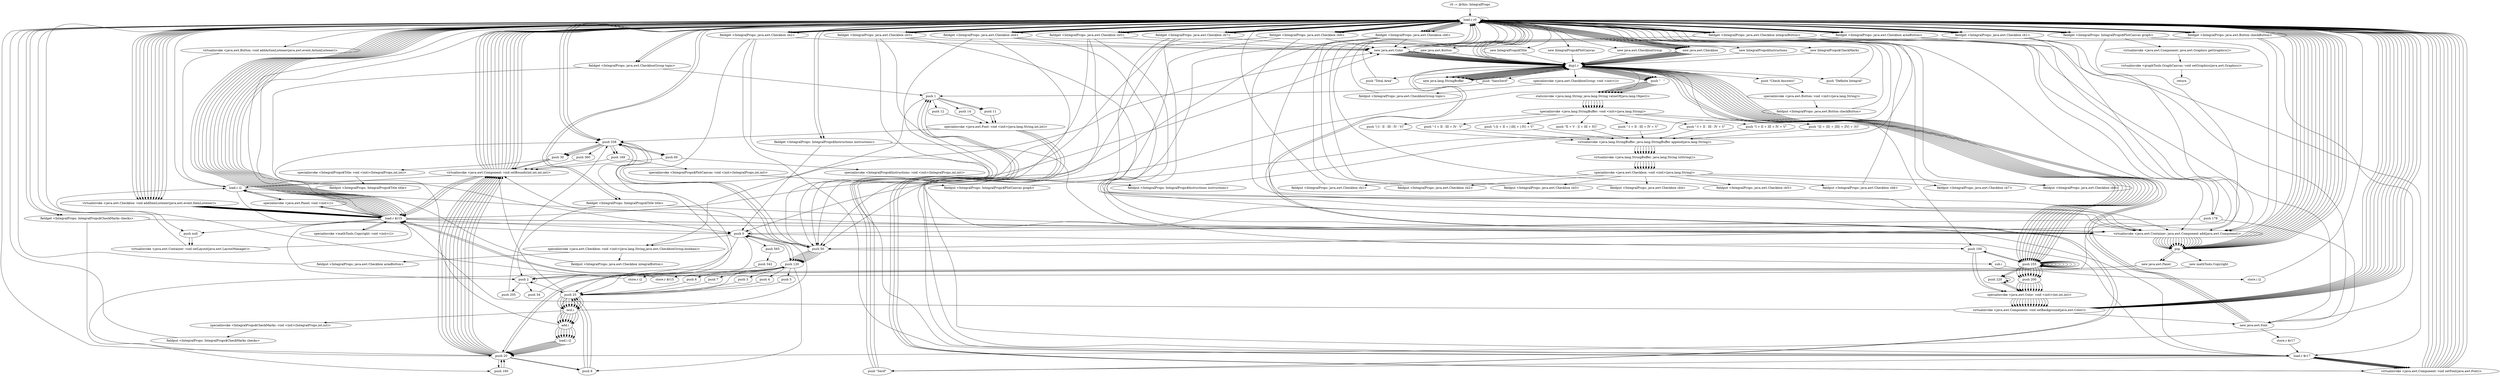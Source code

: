 digraph "" {
    "r0 := @this: IntegralProps"
    "load.r r0"
    "r0 := @this: IntegralProps"->"load.r r0";
    "new java.awt.Color"
    "load.r r0"->"new java.awt.Color";
    "dup1.r"
    "new java.awt.Color"->"dup1.r";
    "push 0"
    "dup1.r"->"push 0";
    "push 0"->"push 0";
    "push 100"
    "push 0"->"push 100";
    "specialinvoke <java.awt.Color: void <init>(int,int,int)>"
    "push 100"->"specialinvoke <java.awt.Color: void <init>(int,int,int)>";
    "virtualinvoke <java.awt.Component: void setBackground(java.awt.Color)>"
    "specialinvoke <java.awt.Color: void <init>(int,int,int)>"->"virtualinvoke <java.awt.Component: void setBackground(java.awt.Color)>";
    "virtualinvoke <java.awt.Component: void setBackground(java.awt.Color)>"->"load.r r0";
    "push null"
    "load.r r0"->"push null";
    "virtualinvoke <java.awt.Container: void setLayout(java.awt.LayoutManager)>"
    "push null"->"virtualinvoke <java.awt.Container: void setLayout(java.awt.LayoutManager)>";
    "virtualinvoke <java.awt.Container: void setLayout(java.awt.LayoutManager)>"->"load.r r0";
    "new IntegralProps$Title"
    "load.r r0"->"new IntegralProps$Title";
    "new IntegralProps$Title"->"dup1.r";
    "dup1.r"->"load.r r0";
    "push 338"
    "load.r r0"->"push 338";
    "push 30"
    "push 338"->"push 30";
    "specialinvoke <IntegralProps$Title: void <init>(IntegralProps,int,int)>"
    "push 30"->"specialinvoke <IntegralProps$Title: void <init>(IntegralProps,int,int)>";
    "fieldput <IntegralProps: IntegralProps$Title title>"
    "specialinvoke <IntegralProps$Title: void <init>(IntegralProps,int,int)>"->"fieldput <IntegralProps: IntegralProps$Title title>";
    "fieldput <IntegralProps: IntegralProps$Title title>"->"load.r r0";
    "fieldget <IntegralProps: IntegralProps$Title title>"
    "load.r r0"->"fieldget <IntegralProps: IntegralProps$Title title>";
    "push 2"
    "fieldget <IntegralProps: IntegralProps$Title title>"->"push 2";
    "push 2"->"push 2";
    "push 2"->"push 338";
    "push 338"->"push 30";
    "virtualinvoke <java.awt.Component: void setBounds(int,int,int,int)>"
    "push 30"->"virtualinvoke <java.awt.Component: void setBounds(int,int,int,int)>";
    "virtualinvoke <java.awt.Component: void setBounds(int,int,int,int)>"->"load.r r0";
    "load.r r0"->"load.r r0";
    "load.r r0"->"fieldget <IntegralProps: IntegralProps$Title title>";
    "virtualinvoke <java.awt.Container: java.awt.Component add(java.awt.Component)>"
    "fieldget <IntegralProps: IntegralProps$Title title>"->"virtualinvoke <java.awt.Container: java.awt.Component add(java.awt.Component)>";
    "pop"
    "virtualinvoke <java.awt.Container: java.awt.Component add(java.awt.Component)>"->"pop";
    "pop"->"load.r r0";
    "new IntegralProps$PlotCanvas"
    "load.r r0"->"new IntegralProps$PlotCanvas";
    "new IntegralProps$PlotCanvas"->"dup1.r";
    "dup1.r"->"load.r r0";
    "load.r r0"->"push 338";
    "push 169"
    "push 338"->"push 169";
    "specialinvoke <IntegralProps$PlotCanvas: void <init>(IntegralProps,int,int)>"
    "push 169"->"specialinvoke <IntegralProps$PlotCanvas: void <init>(IntegralProps,int,int)>";
    "fieldput <IntegralProps: IntegralProps$PlotCanvas graph>"
    "specialinvoke <IntegralProps$PlotCanvas: void <init>(IntegralProps,int,int)>"->"fieldput <IntegralProps: IntegralProps$PlotCanvas graph>";
    "fieldput <IntegralProps: IntegralProps$PlotCanvas graph>"->"load.r r0";
    "fieldget <IntegralProps: IntegralProps$PlotCanvas graph>"
    "load.r r0"->"fieldget <IntegralProps: IntegralProps$PlotCanvas graph>";
    "fieldget <IntegralProps: IntegralProps$PlotCanvas graph>"->"push 2";
    "push 34"
    "push 2"->"push 34";
    "push 34"->"push 338";
    "push 338"->"push 169";
    "push 169"->"virtualinvoke <java.awt.Component: void setBounds(int,int,int,int)>";
    "virtualinvoke <java.awt.Component: void setBounds(int,int,int,int)>"->"load.r r0";
    "load.r r0"->"load.r r0";
    "load.r r0"->"fieldget <IntegralProps: IntegralProps$PlotCanvas graph>";
    "fieldget <IntegralProps: IntegralProps$PlotCanvas graph>"->"virtualinvoke <java.awt.Container: java.awt.Component add(java.awt.Component)>";
    "virtualinvoke <java.awt.Container: java.awt.Component add(java.awt.Component)>"->"pop";
    "new java.awt.Panel"
    "pop"->"new java.awt.Panel";
    "store.r $r15"
    "new java.awt.Panel"->"store.r $r15";
    "load.r $r15"
    "store.r $r15"->"load.r $r15";
    "specialinvoke <java.awt.Panel: void <init>()>"
    "load.r $r15"->"specialinvoke <java.awt.Panel: void <init>()>";
    "specialinvoke <java.awt.Panel: void <init>()>"->"load.r $r15";
    "load.r $r15"->"push null";
    "push null"->"virtualinvoke <java.awt.Container: void setLayout(java.awt.LayoutManager)>";
    "virtualinvoke <java.awt.Container: void setLayout(java.awt.LayoutManager)>"->"load.r $r15";
    "load.r $r15"->"push 2";
    "push 205"
    "push 2"->"push 205";
    "push 205"->"push 338";
    "push 360"
    "push 338"->"push 360";
    "push 360"->"virtualinvoke <java.awt.Component: void setBounds(int,int,int,int)>";
    "virtualinvoke <java.awt.Component: void setBounds(int,int,int,int)>"->"load.r $r15";
    "load.r $r15"->"new java.awt.Color";
    "new java.awt.Color"->"dup1.r";
    "push 255"
    "dup1.r"->"push 255";
    "push 255"->"push 255";
    "push 200"
    "push 255"->"push 200";
    "push 200"->"specialinvoke <java.awt.Color: void <init>(int,int,int)>";
    "specialinvoke <java.awt.Color: void <init>(int,int,int)>"->"virtualinvoke <java.awt.Component: void setBackground(java.awt.Color)>";
    "new java.awt.Font"
    "virtualinvoke <java.awt.Component: void setBackground(java.awt.Color)>"->"new java.awt.Font";
    "store.r $r17"
    "new java.awt.Font"->"store.r $r17";
    "load.r $r17"
    "store.r $r17"->"load.r $r17";
    "push \"Serif\""
    "load.r $r17"->"push \"Serif\"";
    "push 1"
    "push \"Serif\""->"push 1";
    "push 14"
    "push 1"->"push 14";
    "specialinvoke <java.awt.Font: void <init>(java.lang.String,int,int)>"
    "push 14"->"specialinvoke <java.awt.Font: void <init>(java.lang.String,int,int)>";
    "specialinvoke <java.awt.Font: void <init>(java.lang.String,int,int)>"->"push 338";
    "push 50"
    "push 338"->"push 50";
    "sub.i"
    "push 50"->"sub.i";
    "store.i i2"
    "sub.i"->"store.i i2";
    "store.i i2"->"load.r r0";
    "new java.awt.CheckboxGroup"
    "load.r r0"->"new java.awt.CheckboxGroup";
    "new java.awt.CheckboxGroup"->"dup1.r";
    "specialinvoke <java.awt.CheckboxGroup: void <init>()>"
    "dup1.r"->"specialinvoke <java.awt.CheckboxGroup: void <init>()>";
    "fieldput <IntegralProps: java.awt.CheckboxGroup topic>"
    "specialinvoke <java.awt.CheckboxGroup: void <init>()>"->"fieldput <IntegralProps: java.awt.CheckboxGroup topic>";
    "fieldput <IntegralProps: java.awt.CheckboxGroup topic>"->"load.r r0";
    "new java.awt.Checkbox"
    "load.r r0"->"new java.awt.Checkbox";
    "new java.awt.Checkbox"->"dup1.r";
    "push \"Total Area\""
    "dup1.r"->"push \"Total Area\"";
    "push \"Total Area\""->"load.r r0";
    "fieldget <IntegralProps: java.awt.CheckboxGroup topic>"
    "load.r r0"->"fieldget <IntegralProps: java.awt.CheckboxGroup topic>";
    "fieldget <IntegralProps: java.awt.CheckboxGroup topic>"->"push 1";
    "specialinvoke <java.awt.Checkbox: void <init>(java.lang.String,java.awt.CheckboxGroup,boolean)>"
    "push 1"->"specialinvoke <java.awt.Checkbox: void <init>(java.lang.String,java.awt.CheckboxGroup,boolean)>";
    "fieldput <IntegralProps: java.awt.Checkbox areaButton>"
    "specialinvoke <java.awt.Checkbox: void <init>(java.lang.String,java.awt.CheckboxGroup,boolean)>"->"fieldput <IntegralProps: java.awt.Checkbox areaButton>";
    "fieldput <IntegralProps: java.awt.Checkbox areaButton>"->"load.r r0";
    "fieldget <IntegralProps: java.awt.Checkbox areaButton>"
    "load.r r0"->"fieldget <IntegralProps: java.awt.Checkbox areaButton>";
    "push 178"
    "fieldget <IntegralProps: java.awt.Checkbox areaButton>"->"push 178";
    "push 178"->"push 0";
    "push 160"
    "push 0"->"push 160";
    "push 20"
    "push 160"->"push 20";
    "push 20"->"virtualinvoke <java.awt.Component: void setBounds(int,int,int,int)>";
    "virtualinvoke <java.awt.Component: void setBounds(int,int,int,int)>"->"load.r r0";
    "load.r r0"->"fieldget <IntegralProps: java.awt.Checkbox areaButton>";
    "fieldget <IntegralProps: java.awt.Checkbox areaButton>"->"new java.awt.Font";
    "new java.awt.Font"->"dup1.r";
    "dup1.r"->"push \"Serif\"";
    "push \"Serif\""->"push 1";
    "push 11"
    "push 1"->"push 11";
    "push 11"->"specialinvoke <java.awt.Font: void <init>(java.lang.String,int,int)>";
    "virtualinvoke <java.awt.Component: void setFont(java.awt.Font)>"
    "specialinvoke <java.awt.Font: void <init>(java.lang.String,int,int)>"->"virtualinvoke <java.awt.Component: void setFont(java.awt.Font)>";
    "virtualinvoke <java.awt.Component: void setFont(java.awt.Font)>"->"load.r r0";
    "load.r r0"->"fieldget <IntegralProps: java.awt.Checkbox areaButton>";
    "fieldget <IntegralProps: java.awt.Checkbox areaButton>"->"new java.awt.Color";
    "new java.awt.Color"->"dup1.r";
    "dup1.r"->"push 255";
    "push 220"
    "push 255"->"push 220";
    "push 220"->"push 220";
    "push 220"->"specialinvoke <java.awt.Color: void <init>(int,int,int)>";
    "specialinvoke <java.awt.Color: void <init>(int,int,int)>"->"virtualinvoke <java.awt.Component: void setBackground(java.awt.Color)>";
    "virtualinvoke <java.awt.Component: void setBackground(java.awt.Color)>"->"load.r r0";
    "load.r r0"->"fieldget <IntegralProps: java.awt.Checkbox areaButton>";
    "fieldget <IntegralProps: java.awt.Checkbox areaButton>"->"load.r r0";
    "virtualinvoke <java.awt.Checkbox: void addItemListener(java.awt.event.ItemListener)>"
    "load.r r0"->"virtualinvoke <java.awt.Checkbox: void addItemListener(java.awt.event.ItemListener)>";
    "virtualinvoke <java.awt.Checkbox: void addItemListener(java.awt.event.ItemListener)>"->"load.r $r15";
    "load.r $r15"->"load.r r0";
    "load.r r0"->"fieldget <IntegralProps: java.awt.Checkbox areaButton>";
    "fieldget <IntegralProps: java.awt.Checkbox areaButton>"->"virtualinvoke <java.awt.Container: java.awt.Component add(java.awt.Component)>";
    "virtualinvoke <java.awt.Container: java.awt.Component add(java.awt.Component)>"->"pop";
    "pop"->"load.r r0";
    "load.r r0"->"new java.awt.Checkbox";
    "new java.awt.Checkbox"->"dup1.r";
    "push \"Definite Integral\""
    "dup1.r"->"push \"Definite Integral\"";
    "push \"Definite Integral\""->"load.r r0";
    "load.r r0"->"fieldget <IntegralProps: java.awt.CheckboxGroup topic>";
    "fieldget <IntegralProps: java.awt.CheckboxGroup topic>"->"push 0";
    "push 0"->"specialinvoke <java.awt.Checkbox: void <init>(java.lang.String,java.awt.CheckboxGroup,boolean)>";
    "fieldput <IntegralProps: java.awt.Checkbox integralButton>"
    "specialinvoke <java.awt.Checkbox: void <init>(java.lang.String,java.awt.CheckboxGroup,boolean)>"->"fieldput <IntegralProps: java.awt.Checkbox integralButton>";
    "fieldput <IntegralProps: java.awt.Checkbox integralButton>"->"load.r r0";
    "fieldget <IntegralProps: java.awt.Checkbox integralButton>"
    "load.r r0"->"fieldget <IntegralProps: java.awt.Checkbox integralButton>";
    "fieldget <IntegralProps: java.awt.Checkbox integralButton>"->"push 178";
    "push 178"->"push 20";
    "push 20"->"push 160";
    "push 160"->"push 20";
    "push 20"->"virtualinvoke <java.awt.Component: void setBounds(int,int,int,int)>";
    "virtualinvoke <java.awt.Component: void setBounds(int,int,int,int)>"->"load.r r0";
    "load.r r0"->"fieldget <IntegralProps: java.awt.Checkbox integralButton>";
    "fieldget <IntegralProps: java.awt.Checkbox integralButton>"->"new java.awt.Font";
    "new java.awt.Font"->"dup1.r";
    "dup1.r"->"push \"Serif\"";
    "push \"Serif\""->"push 1";
    "push 1"->"push 11";
    "push 11"->"specialinvoke <java.awt.Font: void <init>(java.lang.String,int,int)>";
    "specialinvoke <java.awt.Font: void <init>(java.lang.String,int,int)>"->"virtualinvoke <java.awt.Component: void setFont(java.awt.Font)>";
    "virtualinvoke <java.awt.Component: void setFont(java.awt.Font)>"->"load.r r0";
    "load.r r0"->"fieldget <IntegralProps: java.awt.Checkbox integralButton>";
    "fieldget <IntegralProps: java.awt.Checkbox integralButton>"->"new java.awt.Color";
    "new java.awt.Color"->"dup1.r";
    "dup1.r"->"push 255";
    "push 255"->"push 220";
    "push 220"->"push 220";
    "push 220"->"specialinvoke <java.awt.Color: void <init>(int,int,int)>";
    "specialinvoke <java.awt.Color: void <init>(int,int,int)>"->"virtualinvoke <java.awt.Component: void setBackground(java.awt.Color)>";
    "virtualinvoke <java.awt.Component: void setBackground(java.awt.Color)>"->"load.r r0";
    "load.r r0"->"fieldget <IntegralProps: java.awt.Checkbox integralButton>";
    "fieldget <IntegralProps: java.awt.Checkbox integralButton>"->"load.r r0";
    "load.r r0"->"virtualinvoke <java.awt.Checkbox: void addItemListener(java.awt.event.ItemListener)>";
    "virtualinvoke <java.awt.Checkbox: void addItemListener(java.awt.event.ItemListener)>"->"load.r $r15";
    "load.r $r15"->"load.r r0";
    "load.r r0"->"fieldget <IntegralProps: java.awt.Checkbox integralButton>";
    "fieldget <IntegralProps: java.awt.Checkbox integralButton>"->"virtualinvoke <java.awt.Container: java.awt.Component add(java.awt.Component)>";
    "virtualinvoke <java.awt.Container: java.awt.Component add(java.awt.Component)>"->"pop";
    "pop"->"load.r r0";
    "new IntegralProps$Instructions"
    "load.r r0"->"new IntegralProps$Instructions";
    "new IntegralProps$Instructions"->"dup1.r";
    "dup1.r"->"load.r r0";
    "load.r r0"->"push 338";
    "push 60"
    "push 338"->"push 60";
    "specialinvoke <IntegralProps$Instructions: void <init>(IntegralProps,int,int)>"
    "push 60"->"specialinvoke <IntegralProps$Instructions: void <init>(IntegralProps,int,int)>";
    "fieldput <IntegralProps: IntegralProps$Instructions instructions>"
    "specialinvoke <IntegralProps$Instructions: void <init>(IntegralProps,int,int)>"->"fieldput <IntegralProps: IntegralProps$Instructions instructions>";
    "fieldput <IntegralProps: IntegralProps$Instructions instructions>"->"load.r r0";
    "fieldget <IntegralProps: IntegralProps$Instructions instructions>"
    "load.r r0"->"fieldget <IntegralProps: IntegralProps$Instructions instructions>";
    "fieldget <IntegralProps: IntegralProps$Instructions instructions>"->"push 0";
    "push 0"->"push 50";
    "push 50"->"push 338";
    "push 338"->"push 60";
    "push 60"->"virtualinvoke <java.awt.Component: void setBounds(int,int,int,int)>";
    "virtualinvoke <java.awt.Component: void setBounds(int,int,int,int)>"->"load.r $r15";
    "load.r $r15"->"load.r r0";
    "load.r r0"->"fieldget <IntegralProps: IntegralProps$Instructions instructions>";
    "fieldget <IntegralProps: IntegralProps$Instructions instructions>"->"virtualinvoke <java.awt.Container: java.awt.Component add(java.awt.Component)>";
    "virtualinvoke <java.awt.Container: java.awt.Component add(java.awt.Component)>"->"pop";
    "pop"->"load.r r0";
    "new IntegralProps$CheckMarks"
    "load.r r0"->"new IntegralProps$CheckMarks";
    "new IntegralProps$CheckMarks"->"dup1.r";
    "dup1.r"->"load.r r0";
    "load.r r0"->"push 20";
    "push 8"
    "push 20"->"push 8";
    "push 25"
    "push 8"->"push 25";
    "mul.i"
    "push 25"->"mul.i";
    "specialinvoke <IntegralProps$CheckMarks: void <init>(IntegralProps,int,int)>"
    "mul.i"->"specialinvoke <IntegralProps$CheckMarks: void <init>(IntegralProps,int,int)>";
    "fieldput <IntegralProps: IntegralProps$CheckMarks checks>"
    "specialinvoke <IntegralProps$CheckMarks: void <init>(IntegralProps,int,int)>"->"fieldput <IntegralProps: IntegralProps$CheckMarks checks>";
    "fieldput <IntegralProps: IntegralProps$CheckMarks checks>"->"load.r r0";
    "fieldget <IntegralProps: IntegralProps$CheckMarks checks>"
    "load.r r0"->"fieldget <IntegralProps: IntegralProps$CheckMarks checks>";
    "fieldget <IntegralProps: IntegralProps$CheckMarks checks>"->"push 20";
    "push 120"
    "push 20"->"push 120";
    "push 120"->"push 20";
    "push 20"->"push 8";
    "push 8"->"push 25";
    "push 25"->"mul.i";
    "mul.i"->"virtualinvoke <java.awt.Component: void setBounds(int,int,int,int)>";
    "virtualinvoke <java.awt.Component: void setBounds(int,int,int,int)>"->"load.r $r15";
    "load.r $r15"->"load.r r0";
    "load.r r0"->"fieldget <IntegralProps: IntegralProps$CheckMarks checks>";
    "fieldget <IntegralProps: IntegralProps$CheckMarks checks>"->"virtualinvoke <java.awt.Container: java.awt.Component add(java.awt.Component)>";
    "virtualinvoke <java.awt.Container: java.awt.Component add(java.awt.Component)>"->"pop";
    "pop"->"load.r r0";
    "load.r r0"->"new java.awt.Checkbox";
    "new java.awt.Checkbox"->"dup1.r";
    "new java.lang.StringBuffer"
    "dup1.r"->"new java.lang.StringBuffer";
    "new java.lang.StringBuffer"->"dup1.r";
    "push \"   \""
    "dup1.r"->"push \"   \"";
    "staticinvoke <java.lang.String: java.lang.String valueOf(java.lang.Object)>"
    "push \"   \""->"staticinvoke <java.lang.String: java.lang.String valueOf(java.lang.Object)>";
    "specialinvoke <java.lang.StringBuffer: void <init>(java.lang.String)>"
    "staticinvoke <java.lang.String: java.lang.String valueOf(java.lang.Object)>"->"specialinvoke <java.lang.StringBuffer: void <init>(java.lang.String)>";
    "push \"-I + II - III + IV + V\""
    "specialinvoke <java.lang.StringBuffer: void <init>(java.lang.String)>"->"push \"-I + II - III + IV + V\"";
    "virtualinvoke <java.lang.StringBuffer: java.lang.StringBuffer append(java.lang.String)>"
    "push \"-I + II - III + IV + V\""->"virtualinvoke <java.lang.StringBuffer: java.lang.StringBuffer append(java.lang.String)>";
    "virtualinvoke <java.lang.StringBuffer: java.lang.String toString()>"
    "virtualinvoke <java.lang.StringBuffer: java.lang.StringBuffer append(java.lang.String)>"->"virtualinvoke <java.lang.StringBuffer: java.lang.String toString()>";
    "specialinvoke <java.awt.Checkbox: void <init>(java.lang.String)>"
    "virtualinvoke <java.lang.StringBuffer: java.lang.String toString()>"->"specialinvoke <java.awt.Checkbox: void <init>(java.lang.String)>";
    "fieldput <IntegralProps: java.awt.Checkbox cb1>"
    "specialinvoke <java.awt.Checkbox: void <init>(java.lang.String)>"->"fieldput <IntegralProps: java.awt.Checkbox cb1>";
    "fieldput <IntegralProps: java.awt.Checkbox cb1>"->"load.r r0";
    "fieldget <IntegralProps: java.awt.Checkbox cb1>"
    "load.r r0"->"fieldget <IntegralProps: java.awt.Checkbox cb1>";
    "fieldget <IntegralProps: java.awt.Checkbox cb1>"->"push 50";
    "push 50"->"push 120";
    "push 120"->"push 0";
    "push 0"->"push 25";
    "push 25"->"mul.i";
    "add.i"
    "mul.i"->"add.i";
    "load.i i2"
    "add.i"->"load.i i2";
    "load.i i2"->"push 20";
    "push 20"->"virtualinvoke <java.awt.Component: void setBounds(int,int,int,int)>";
    "virtualinvoke <java.awt.Component: void setBounds(int,int,int,int)>"->"load.r r0";
    "load.r r0"->"fieldget <IntegralProps: java.awt.Checkbox cb1>";
    "fieldget <IntegralProps: java.awt.Checkbox cb1>"->"load.r $r17";
    "load.r $r17"->"virtualinvoke <java.awt.Component: void setFont(java.awt.Font)>";
    "virtualinvoke <java.awt.Component: void setFont(java.awt.Font)>"->"load.r r0";
    "load.r r0"->"fieldget <IntegralProps: java.awt.Checkbox cb1>";
    "fieldget <IntegralProps: java.awt.Checkbox cb1>"->"new java.awt.Color";
    "new java.awt.Color"->"dup1.r";
    "dup1.r"->"push 255";
    "push 255"->"push 255";
    "push 255"->"push 200";
    "push 200"->"specialinvoke <java.awt.Color: void <init>(int,int,int)>";
    "specialinvoke <java.awt.Color: void <init>(int,int,int)>"->"virtualinvoke <java.awt.Component: void setBackground(java.awt.Color)>";
    "virtualinvoke <java.awt.Component: void setBackground(java.awt.Color)>"->"load.r r0";
    "load.r r0"->"fieldget <IntegralProps: java.awt.Checkbox cb1>";
    "fieldget <IntegralProps: java.awt.Checkbox cb1>"->"load.r r0";
    "load.r r0"->"virtualinvoke <java.awt.Checkbox: void addItemListener(java.awt.event.ItemListener)>";
    "virtualinvoke <java.awt.Checkbox: void addItemListener(java.awt.event.ItemListener)>"->"load.r $r15";
    "load.r $r15"->"load.r r0";
    "load.r r0"->"fieldget <IntegralProps: java.awt.Checkbox cb1>";
    "fieldget <IntegralProps: java.awt.Checkbox cb1>"->"virtualinvoke <java.awt.Container: java.awt.Component add(java.awt.Component)>";
    "virtualinvoke <java.awt.Container: java.awt.Component add(java.awt.Component)>"->"pop";
    "pop"->"load.r r0";
    "load.r r0"->"new java.awt.Checkbox";
    "new java.awt.Checkbox"->"dup1.r";
    "dup1.r"->"new java.lang.StringBuffer";
    "new java.lang.StringBuffer"->"dup1.r";
    "dup1.r"->"push \"   \"";
    "push \"   \""->"staticinvoke <java.lang.String: java.lang.String valueOf(java.lang.Object)>";
    "staticinvoke <java.lang.String: java.lang.String valueOf(java.lang.Object)>"->"specialinvoke <java.lang.StringBuffer: void <init>(java.lang.String)>";
    "push \"-I + II - III - IV + V\""
    "specialinvoke <java.lang.StringBuffer: void <init>(java.lang.String)>"->"push \"-I + II - III - IV + V\"";
    "push \"-I + II - III - IV + V\""->"virtualinvoke <java.lang.StringBuffer: java.lang.StringBuffer append(java.lang.String)>";
    "virtualinvoke <java.lang.StringBuffer: java.lang.StringBuffer append(java.lang.String)>"->"virtualinvoke <java.lang.StringBuffer: java.lang.String toString()>";
    "virtualinvoke <java.lang.StringBuffer: java.lang.String toString()>"->"specialinvoke <java.awt.Checkbox: void <init>(java.lang.String)>";
    "fieldput <IntegralProps: java.awt.Checkbox cb2>"
    "specialinvoke <java.awt.Checkbox: void <init>(java.lang.String)>"->"fieldput <IntegralProps: java.awt.Checkbox cb2>";
    "fieldput <IntegralProps: java.awt.Checkbox cb2>"->"load.r r0";
    "fieldget <IntegralProps: java.awt.Checkbox cb2>"
    "load.r r0"->"fieldget <IntegralProps: java.awt.Checkbox cb2>";
    "fieldget <IntegralProps: java.awt.Checkbox cb2>"->"push 50";
    "push 50"->"push 120";
    "push 120"->"push 25";
    "push 25"->"add.i";
    "add.i"->"load.i i2";
    "load.i i2"->"push 20";
    "push 20"->"virtualinvoke <java.awt.Component: void setBounds(int,int,int,int)>";
    "virtualinvoke <java.awt.Component: void setBounds(int,int,int,int)>"->"load.r r0";
    "load.r r0"->"fieldget <IntegralProps: java.awt.Checkbox cb2>";
    "fieldget <IntegralProps: java.awt.Checkbox cb2>"->"load.r $r17";
    "load.r $r17"->"virtualinvoke <java.awt.Component: void setFont(java.awt.Font)>";
    "virtualinvoke <java.awt.Component: void setFont(java.awt.Font)>"->"load.r r0";
    "load.r r0"->"fieldget <IntegralProps: java.awt.Checkbox cb2>";
    "fieldget <IntegralProps: java.awt.Checkbox cb2>"->"new java.awt.Color";
    "new java.awt.Color"->"dup1.r";
    "dup1.r"->"push 255";
    "push 255"->"push 255";
    "push 255"->"push 200";
    "push 200"->"specialinvoke <java.awt.Color: void <init>(int,int,int)>";
    "specialinvoke <java.awt.Color: void <init>(int,int,int)>"->"virtualinvoke <java.awt.Component: void setBackground(java.awt.Color)>";
    "virtualinvoke <java.awt.Component: void setBackground(java.awt.Color)>"->"load.r r0";
    "load.r r0"->"fieldget <IntegralProps: java.awt.Checkbox cb2>";
    "fieldget <IntegralProps: java.awt.Checkbox cb2>"->"load.r r0";
    "load.r r0"->"virtualinvoke <java.awt.Checkbox: void addItemListener(java.awt.event.ItemListener)>";
    "virtualinvoke <java.awt.Checkbox: void addItemListener(java.awt.event.ItemListener)>"->"load.r $r15";
    "load.r $r15"->"load.r r0";
    "load.r r0"->"fieldget <IntegralProps: java.awt.Checkbox cb2>";
    "fieldget <IntegralProps: java.awt.Checkbox cb2>"->"virtualinvoke <java.awt.Container: java.awt.Component add(java.awt.Component)>";
    "virtualinvoke <java.awt.Container: java.awt.Component add(java.awt.Component)>"->"pop";
    "pop"->"load.r r0";
    "load.r r0"->"new java.awt.Checkbox";
    "new java.awt.Checkbox"->"dup1.r";
    "dup1.r"->"new java.lang.StringBuffer";
    "new java.lang.StringBuffer"->"dup1.r";
    "dup1.r"->"push \"   \"";
    "push \"   \""->"staticinvoke <java.lang.String: java.lang.String valueOf(java.lang.Object)>";
    "staticinvoke <java.lang.String: java.lang.String valueOf(java.lang.Object)>"->"specialinvoke <java.lang.StringBuffer: void <init>(java.lang.String)>";
    "push \"I + II + III + IV + V\""
    "specialinvoke <java.lang.StringBuffer: void <init>(java.lang.String)>"->"push \"I + II + III + IV + V\"";
    "push \"I + II + III + IV + V\""->"virtualinvoke <java.lang.StringBuffer: java.lang.StringBuffer append(java.lang.String)>";
    "virtualinvoke <java.lang.StringBuffer: java.lang.StringBuffer append(java.lang.String)>"->"virtualinvoke <java.lang.StringBuffer: java.lang.String toString()>";
    "virtualinvoke <java.lang.StringBuffer: java.lang.String toString()>"->"specialinvoke <java.awt.Checkbox: void <init>(java.lang.String)>";
    "fieldput <IntegralProps: java.awt.Checkbox cb3>"
    "specialinvoke <java.awt.Checkbox: void <init>(java.lang.String)>"->"fieldput <IntegralProps: java.awt.Checkbox cb3>";
    "fieldput <IntegralProps: java.awt.Checkbox cb3>"->"load.r r0";
    "fieldget <IntegralProps: java.awt.Checkbox cb3>"
    "load.r r0"->"fieldget <IntegralProps: java.awt.Checkbox cb3>";
    "fieldget <IntegralProps: java.awt.Checkbox cb3>"->"push 50";
    "push 50"->"push 120";
    "push 120"->"push 2";
    "push 2"->"push 25";
    "push 25"->"mul.i";
    "mul.i"->"add.i";
    "add.i"->"load.i i2";
    "load.i i2"->"push 20";
    "push 20"->"virtualinvoke <java.awt.Component: void setBounds(int,int,int,int)>";
    "virtualinvoke <java.awt.Component: void setBounds(int,int,int,int)>"->"load.r r0";
    "load.r r0"->"fieldget <IntegralProps: java.awt.Checkbox cb3>";
    "fieldget <IntegralProps: java.awt.Checkbox cb3>"->"load.r $r17";
    "load.r $r17"->"virtualinvoke <java.awt.Component: void setFont(java.awt.Font)>";
    "virtualinvoke <java.awt.Component: void setFont(java.awt.Font)>"->"load.r r0";
    "load.r r0"->"fieldget <IntegralProps: java.awt.Checkbox cb3>";
    "fieldget <IntegralProps: java.awt.Checkbox cb3>"->"new java.awt.Color";
    "new java.awt.Color"->"dup1.r";
    "dup1.r"->"push 255";
    "push 255"->"push 255";
    "push 255"->"push 200";
    "push 200"->"specialinvoke <java.awt.Color: void <init>(int,int,int)>";
    "specialinvoke <java.awt.Color: void <init>(int,int,int)>"->"virtualinvoke <java.awt.Component: void setBackground(java.awt.Color)>";
    "virtualinvoke <java.awt.Component: void setBackground(java.awt.Color)>"->"load.r r0";
    "load.r r0"->"fieldget <IntegralProps: java.awt.Checkbox cb3>";
    "fieldget <IntegralProps: java.awt.Checkbox cb3>"->"load.r r0";
    "load.r r0"->"virtualinvoke <java.awt.Checkbox: void addItemListener(java.awt.event.ItemListener)>";
    "virtualinvoke <java.awt.Checkbox: void addItemListener(java.awt.event.ItemListener)>"->"load.r $r15";
    "load.r $r15"->"load.r r0";
    "load.r r0"->"fieldget <IntegralProps: java.awt.Checkbox cb3>";
    "fieldget <IntegralProps: java.awt.Checkbox cb3>"->"virtualinvoke <java.awt.Container: java.awt.Component add(java.awt.Component)>";
    "virtualinvoke <java.awt.Container: java.awt.Component add(java.awt.Component)>"->"pop";
    "pop"->"load.r r0";
    "load.r r0"->"new java.awt.Checkbox";
    "new java.awt.Checkbox"->"dup1.r";
    "dup1.r"->"new java.lang.StringBuffer";
    "new java.lang.StringBuffer"->"dup1.r";
    "dup1.r"->"push \"   \"";
    "push \"   \""->"staticinvoke <java.lang.String: java.lang.String valueOf(java.lang.Object)>";
    "staticinvoke <java.lang.String: java.lang.String valueOf(java.lang.Object)>"->"specialinvoke <java.lang.StringBuffer: void <init>(java.lang.String)>";
    "push \"|I| + |II| + |III| + |IV| + |V|\""
    "specialinvoke <java.lang.StringBuffer: void <init>(java.lang.String)>"->"push \"|I| + |II| + |III| + |IV| + |V|\"";
    "push \"|I| + |II| + |III| + |IV| + |V|\""->"virtualinvoke <java.lang.StringBuffer: java.lang.StringBuffer append(java.lang.String)>";
    "virtualinvoke <java.lang.StringBuffer: java.lang.StringBuffer append(java.lang.String)>"->"virtualinvoke <java.lang.StringBuffer: java.lang.String toString()>";
    "virtualinvoke <java.lang.StringBuffer: java.lang.String toString()>"->"specialinvoke <java.awt.Checkbox: void <init>(java.lang.String)>";
    "fieldput <IntegralProps: java.awt.Checkbox cb4>"
    "specialinvoke <java.awt.Checkbox: void <init>(java.lang.String)>"->"fieldput <IntegralProps: java.awt.Checkbox cb4>";
    "fieldput <IntegralProps: java.awt.Checkbox cb4>"->"load.r r0";
    "fieldget <IntegralProps: java.awt.Checkbox cb4>"
    "load.r r0"->"fieldget <IntegralProps: java.awt.Checkbox cb4>";
    "fieldget <IntegralProps: java.awt.Checkbox cb4>"->"push 50";
    "push 50"->"push 120";
    "push 3"
    "push 120"->"push 3";
    "push 3"->"push 25";
    "push 25"->"mul.i";
    "mul.i"->"add.i";
    "add.i"->"load.i i2";
    "load.i i2"->"push 20";
    "push 20"->"virtualinvoke <java.awt.Component: void setBounds(int,int,int,int)>";
    "virtualinvoke <java.awt.Component: void setBounds(int,int,int,int)>"->"load.r r0";
    "load.r r0"->"fieldget <IntegralProps: java.awt.Checkbox cb4>";
    "fieldget <IntegralProps: java.awt.Checkbox cb4>"->"load.r $r17";
    "load.r $r17"->"virtualinvoke <java.awt.Component: void setFont(java.awt.Font)>";
    "virtualinvoke <java.awt.Component: void setFont(java.awt.Font)>"->"load.r r0";
    "load.r r0"->"fieldget <IntegralProps: java.awt.Checkbox cb4>";
    "fieldget <IntegralProps: java.awt.Checkbox cb4>"->"new java.awt.Color";
    "new java.awt.Color"->"dup1.r";
    "dup1.r"->"push 255";
    "push 255"->"push 255";
    "push 255"->"push 200";
    "push 200"->"specialinvoke <java.awt.Color: void <init>(int,int,int)>";
    "specialinvoke <java.awt.Color: void <init>(int,int,int)>"->"virtualinvoke <java.awt.Component: void setBackground(java.awt.Color)>";
    "virtualinvoke <java.awt.Component: void setBackground(java.awt.Color)>"->"load.r r0";
    "load.r r0"->"fieldget <IntegralProps: java.awt.Checkbox cb4>";
    "fieldget <IntegralProps: java.awt.Checkbox cb4>"->"load.r r0";
    "load.r r0"->"virtualinvoke <java.awt.Checkbox: void addItemListener(java.awt.event.ItemListener)>";
    "virtualinvoke <java.awt.Checkbox: void addItemListener(java.awt.event.ItemListener)>"->"load.r $r15";
    "load.r $r15"->"load.r r0";
    "load.r r0"->"fieldget <IntegralProps: java.awt.Checkbox cb4>";
    "fieldget <IntegralProps: java.awt.Checkbox cb4>"->"virtualinvoke <java.awt.Container: java.awt.Component add(java.awt.Component)>";
    "virtualinvoke <java.awt.Container: java.awt.Component add(java.awt.Component)>"->"pop";
    "pop"->"load.r r0";
    "load.r r0"->"new java.awt.Checkbox";
    "new java.awt.Checkbox"->"dup1.r";
    "dup1.r"->"new java.lang.StringBuffer";
    "new java.lang.StringBuffer"->"dup1.r";
    "dup1.r"->"push \"   \"";
    "push \"   \""->"staticinvoke <java.lang.String: java.lang.String valueOf(java.lang.Object)>";
    "staticinvoke <java.lang.String: java.lang.String valueOf(java.lang.Object)>"->"specialinvoke <java.lang.StringBuffer: void <init>(java.lang.String)>";
    "push \"|-I - II - III - IV - V|\""
    "specialinvoke <java.lang.StringBuffer: void <init>(java.lang.String)>"->"push \"|-I - II - III - IV - V|\"";
    "push \"|-I - II - III - IV - V|\""->"virtualinvoke <java.lang.StringBuffer: java.lang.StringBuffer append(java.lang.String)>";
    "virtualinvoke <java.lang.StringBuffer: java.lang.StringBuffer append(java.lang.String)>"->"virtualinvoke <java.lang.StringBuffer: java.lang.String toString()>";
    "virtualinvoke <java.lang.StringBuffer: java.lang.String toString()>"->"specialinvoke <java.awt.Checkbox: void <init>(java.lang.String)>";
    "fieldput <IntegralProps: java.awt.Checkbox cb5>"
    "specialinvoke <java.awt.Checkbox: void <init>(java.lang.String)>"->"fieldput <IntegralProps: java.awt.Checkbox cb5>";
    "fieldput <IntegralProps: java.awt.Checkbox cb5>"->"load.r r0";
    "fieldget <IntegralProps: java.awt.Checkbox cb5>"
    "load.r r0"->"fieldget <IntegralProps: java.awt.Checkbox cb5>";
    "fieldget <IntegralProps: java.awt.Checkbox cb5>"->"push 50";
    "push 50"->"push 120";
    "push 4"
    "push 120"->"push 4";
    "push 4"->"push 25";
    "push 25"->"mul.i";
    "mul.i"->"add.i";
    "add.i"->"load.i i2";
    "load.i i2"->"push 20";
    "push 20"->"virtualinvoke <java.awt.Component: void setBounds(int,int,int,int)>";
    "virtualinvoke <java.awt.Component: void setBounds(int,int,int,int)>"->"load.r r0";
    "load.r r0"->"fieldget <IntegralProps: java.awt.Checkbox cb5>";
    "fieldget <IntegralProps: java.awt.Checkbox cb5>"->"load.r $r17";
    "load.r $r17"->"virtualinvoke <java.awt.Component: void setFont(java.awt.Font)>";
    "virtualinvoke <java.awt.Component: void setFont(java.awt.Font)>"->"load.r r0";
    "load.r r0"->"fieldget <IntegralProps: java.awt.Checkbox cb5>";
    "fieldget <IntegralProps: java.awt.Checkbox cb5>"->"new java.awt.Color";
    "new java.awt.Color"->"dup1.r";
    "dup1.r"->"push 255";
    "push 255"->"push 255";
    "push 255"->"push 200";
    "push 200"->"specialinvoke <java.awt.Color: void <init>(int,int,int)>";
    "specialinvoke <java.awt.Color: void <init>(int,int,int)>"->"virtualinvoke <java.awt.Component: void setBackground(java.awt.Color)>";
    "virtualinvoke <java.awt.Component: void setBackground(java.awt.Color)>"->"load.r r0";
    "load.r r0"->"fieldget <IntegralProps: java.awt.Checkbox cb5>";
    "fieldget <IntegralProps: java.awt.Checkbox cb5>"->"load.r r0";
    "load.r r0"->"virtualinvoke <java.awt.Checkbox: void addItemListener(java.awt.event.ItemListener)>";
    "virtualinvoke <java.awt.Checkbox: void addItemListener(java.awt.event.ItemListener)>"->"load.r $r15";
    "load.r $r15"->"load.r r0";
    "load.r r0"->"fieldget <IntegralProps: java.awt.Checkbox cb5>";
    "fieldget <IntegralProps: java.awt.Checkbox cb5>"->"virtualinvoke <java.awt.Container: java.awt.Component add(java.awt.Component)>";
    "virtualinvoke <java.awt.Container: java.awt.Component add(java.awt.Component)>"->"pop";
    "pop"->"load.r r0";
    "load.r r0"->"new java.awt.Checkbox";
    "new java.awt.Checkbox"->"dup1.r";
    "dup1.r"->"new java.lang.StringBuffer";
    "new java.lang.StringBuffer"->"dup1.r";
    "dup1.r"->"push \"   \"";
    "push \"   \""->"staticinvoke <java.lang.String: java.lang.String valueOf(java.lang.Object)>";
    "staticinvoke <java.lang.String: java.lang.String valueOf(java.lang.Object)>"->"specialinvoke <java.lang.StringBuffer: void <init>(java.lang.String)>";
    "push \"-I + II - III + IV - V\""
    "specialinvoke <java.lang.StringBuffer: void <init>(java.lang.String)>"->"push \"-I + II - III + IV - V\"";
    "push \"-I + II - III + IV - V\""->"virtualinvoke <java.lang.StringBuffer: java.lang.StringBuffer append(java.lang.String)>";
    "virtualinvoke <java.lang.StringBuffer: java.lang.StringBuffer append(java.lang.String)>"->"virtualinvoke <java.lang.StringBuffer: java.lang.String toString()>";
    "virtualinvoke <java.lang.StringBuffer: java.lang.String toString()>"->"specialinvoke <java.awt.Checkbox: void <init>(java.lang.String)>";
    "fieldput <IntegralProps: java.awt.Checkbox cb6>"
    "specialinvoke <java.awt.Checkbox: void <init>(java.lang.String)>"->"fieldput <IntegralProps: java.awt.Checkbox cb6>";
    "fieldput <IntegralProps: java.awt.Checkbox cb6>"->"load.r r0";
    "fieldget <IntegralProps: java.awt.Checkbox cb6>"
    "load.r r0"->"fieldget <IntegralProps: java.awt.Checkbox cb6>";
    "fieldget <IntegralProps: java.awt.Checkbox cb6>"->"push 50";
    "push 50"->"push 120";
    "push 5"
    "push 120"->"push 5";
    "push 5"->"push 25";
    "push 25"->"mul.i";
    "mul.i"->"add.i";
    "add.i"->"load.i i2";
    "load.i i2"->"push 20";
    "push 20"->"virtualinvoke <java.awt.Component: void setBounds(int,int,int,int)>";
    "virtualinvoke <java.awt.Component: void setBounds(int,int,int,int)>"->"load.r r0";
    "load.r r0"->"fieldget <IntegralProps: java.awt.Checkbox cb6>";
    "fieldget <IntegralProps: java.awt.Checkbox cb6>"->"load.r $r17";
    "load.r $r17"->"virtualinvoke <java.awt.Component: void setFont(java.awt.Font)>";
    "virtualinvoke <java.awt.Component: void setFont(java.awt.Font)>"->"load.r r0";
    "load.r r0"->"fieldget <IntegralProps: java.awt.Checkbox cb6>";
    "fieldget <IntegralProps: java.awt.Checkbox cb6>"->"new java.awt.Color";
    "new java.awt.Color"->"dup1.r";
    "dup1.r"->"push 255";
    "push 255"->"push 255";
    "push 255"->"push 200";
    "push 200"->"specialinvoke <java.awt.Color: void <init>(int,int,int)>";
    "specialinvoke <java.awt.Color: void <init>(int,int,int)>"->"virtualinvoke <java.awt.Component: void setBackground(java.awt.Color)>";
    "virtualinvoke <java.awt.Component: void setBackground(java.awt.Color)>"->"load.r r0";
    "load.r r0"->"fieldget <IntegralProps: java.awt.Checkbox cb6>";
    "fieldget <IntegralProps: java.awt.Checkbox cb6>"->"load.r r0";
    "load.r r0"->"virtualinvoke <java.awt.Checkbox: void addItemListener(java.awt.event.ItemListener)>";
    "virtualinvoke <java.awt.Checkbox: void addItemListener(java.awt.event.ItemListener)>"->"load.r $r15";
    "load.r $r15"->"load.r r0";
    "load.r r0"->"fieldget <IntegralProps: java.awt.Checkbox cb6>";
    "fieldget <IntegralProps: java.awt.Checkbox cb6>"->"virtualinvoke <java.awt.Container: java.awt.Component add(java.awt.Component)>";
    "virtualinvoke <java.awt.Container: java.awt.Component add(java.awt.Component)>"->"pop";
    "pop"->"load.r r0";
    "load.r r0"->"new java.awt.Checkbox";
    "new java.awt.Checkbox"->"dup1.r";
    "dup1.r"->"new java.lang.StringBuffer";
    "new java.lang.StringBuffer"->"dup1.r";
    "dup1.r"->"push \"   \"";
    "push \"   \""->"staticinvoke <java.lang.String: java.lang.String valueOf(java.lang.Object)>";
    "staticinvoke <java.lang.String: java.lang.String valueOf(java.lang.Object)>"->"specialinvoke <java.lang.StringBuffer: void <init>(java.lang.String)>";
    "push \"|-I| + II + |-III| + |-IV| + V\""
    "specialinvoke <java.lang.StringBuffer: void <init>(java.lang.String)>"->"push \"|-I| + II + |-III| + |-IV| + V\"";
    "push \"|-I| + II + |-III| + |-IV| + V\""->"virtualinvoke <java.lang.StringBuffer: java.lang.StringBuffer append(java.lang.String)>";
    "virtualinvoke <java.lang.StringBuffer: java.lang.StringBuffer append(java.lang.String)>"->"virtualinvoke <java.lang.StringBuffer: java.lang.String toString()>";
    "virtualinvoke <java.lang.StringBuffer: java.lang.String toString()>"->"specialinvoke <java.awt.Checkbox: void <init>(java.lang.String)>";
    "fieldput <IntegralProps: java.awt.Checkbox cb7>"
    "specialinvoke <java.awt.Checkbox: void <init>(java.lang.String)>"->"fieldput <IntegralProps: java.awt.Checkbox cb7>";
    "fieldput <IntegralProps: java.awt.Checkbox cb7>"->"load.r r0";
    "fieldget <IntegralProps: java.awt.Checkbox cb7>"
    "load.r r0"->"fieldget <IntegralProps: java.awt.Checkbox cb7>";
    "fieldget <IntegralProps: java.awt.Checkbox cb7>"->"push 50";
    "push 50"->"push 120";
    "push 6"
    "push 120"->"push 6";
    "push 6"->"push 25";
    "push 25"->"mul.i";
    "mul.i"->"add.i";
    "add.i"->"load.i i2";
    "load.i i2"->"push 20";
    "push 20"->"virtualinvoke <java.awt.Component: void setBounds(int,int,int,int)>";
    "virtualinvoke <java.awt.Component: void setBounds(int,int,int,int)>"->"load.r r0";
    "load.r r0"->"fieldget <IntegralProps: java.awt.Checkbox cb7>";
    "fieldget <IntegralProps: java.awt.Checkbox cb7>"->"load.r $r17";
    "load.r $r17"->"virtualinvoke <java.awt.Component: void setFont(java.awt.Font)>";
    "virtualinvoke <java.awt.Component: void setFont(java.awt.Font)>"->"load.r r0";
    "load.r r0"->"fieldget <IntegralProps: java.awt.Checkbox cb7>";
    "fieldget <IntegralProps: java.awt.Checkbox cb7>"->"new java.awt.Color";
    "new java.awt.Color"->"dup1.r";
    "dup1.r"->"push 255";
    "push 255"->"push 255";
    "push 255"->"push 200";
    "push 200"->"specialinvoke <java.awt.Color: void <init>(int,int,int)>";
    "specialinvoke <java.awt.Color: void <init>(int,int,int)>"->"virtualinvoke <java.awt.Component: void setBackground(java.awt.Color)>";
    "virtualinvoke <java.awt.Component: void setBackground(java.awt.Color)>"->"load.r r0";
    "load.r r0"->"fieldget <IntegralProps: java.awt.Checkbox cb7>";
    "fieldget <IntegralProps: java.awt.Checkbox cb7>"->"load.r r0";
    "load.r r0"->"virtualinvoke <java.awt.Checkbox: void addItemListener(java.awt.event.ItemListener)>";
    "virtualinvoke <java.awt.Checkbox: void addItemListener(java.awt.event.ItemListener)>"->"load.r $r15";
    "load.r $r15"->"load.r r0";
    "load.r r0"->"fieldget <IntegralProps: java.awt.Checkbox cb7>";
    "fieldget <IntegralProps: java.awt.Checkbox cb7>"->"virtualinvoke <java.awt.Container: java.awt.Component add(java.awt.Component)>";
    "virtualinvoke <java.awt.Container: java.awt.Component add(java.awt.Component)>"->"pop";
    "pop"->"load.r r0";
    "load.r r0"->"new java.awt.Checkbox";
    "new java.awt.Checkbox"->"dup1.r";
    "dup1.r"->"new java.lang.StringBuffer";
    "new java.lang.StringBuffer"->"dup1.r";
    "dup1.r"->"push \"   \"";
    "push \"   \""->"staticinvoke <java.lang.String: java.lang.String valueOf(java.lang.Object)>";
    "staticinvoke <java.lang.String: java.lang.String valueOf(java.lang.Object)>"->"specialinvoke <java.lang.StringBuffer: void <init>(java.lang.String)>";
    "push \"II + V - |I + III + IV|\""
    "specialinvoke <java.lang.StringBuffer: void <init>(java.lang.String)>"->"push \"II + V - |I + III + IV|\"";
    "push \"II + V - |I + III + IV|\""->"virtualinvoke <java.lang.StringBuffer: java.lang.StringBuffer append(java.lang.String)>";
    "virtualinvoke <java.lang.StringBuffer: java.lang.StringBuffer append(java.lang.String)>"->"virtualinvoke <java.lang.StringBuffer: java.lang.String toString()>";
    "virtualinvoke <java.lang.StringBuffer: java.lang.String toString()>"->"specialinvoke <java.awt.Checkbox: void <init>(java.lang.String)>";
    "fieldput <IntegralProps: java.awt.Checkbox cb8>"
    "specialinvoke <java.awt.Checkbox: void <init>(java.lang.String)>"->"fieldput <IntegralProps: java.awt.Checkbox cb8>";
    "fieldput <IntegralProps: java.awt.Checkbox cb8>"->"load.r r0";
    "fieldget <IntegralProps: java.awt.Checkbox cb8>"
    "load.r r0"->"fieldget <IntegralProps: java.awt.Checkbox cb8>";
    "fieldget <IntegralProps: java.awt.Checkbox cb8>"->"push 50";
    "push 50"->"push 120";
    "push 7"
    "push 120"->"push 7";
    "push 7"->"push 25";
    "push 25"->"mul.i";
    "mul.i"->"add.i";
    "add.i"->"load.i i2";
    "load.i i2"->"push 20";
    "push 20"->"virtualinvoke <java.awt.Component: void setBounds(int,int,int,int)>";
    "virtualinvoke <java.awt.Component: void setBounds(int,int,int,int)>"->"load.r r0";
    "load.r r0"->"fieldget <IntegralProps: java.awt.Checkbox cb8>";
    "fieldget <IntegralProps: java.awt.Checkbox cb8>"->"load.r $r17";
    "load.r $r17"->"virtualinvoke <java.awt.Component: void setFont(java.awt.Font)>";
    "virtualinvoke <java.awt.Component: void setFont(java.awt.Font)>"->"load.r r0";
    "load.r r0"->"fieldget <IntegralProps: java.awt.Checkbox cb8>";
    "fieldget <IntegralProps: java.awt.Checkbox cb8>"->"new java.awt.Color";
    "new java.awt.Color"->"dup1.r";
    "dup1.r"->"push 255";
    "push 255"->"push 255";
    "push 255"->"push 200";
    "push 200"->"specialinvoke <java.awt.Color: void <init>(int,int,int)>";
    "specialinvoke <java.awt.Color: void <init>(int,int,int)>"->"virtualinvoke <java.awt.Component: void setBackground(java.awt.Color)>";
    "virtualinvoke <java.awt.Component: void setBackground(java.awt.Color)>"->"load.r r0";
    "load.r r0"->"fieldget <IntegralProps: java.awt.Checkbox cb8>";
    "fieldget <IntegralProps: java.awt.Checkbox cb8>"->"load.r r0";
    "load.r r0"->"virtualinvoke <java.awt.Checkbox: void addItemListener(java.awt.event.ItemListener)>";
    "virtualinvoke <java.awt.Checkbox: void addItemListener(java.awt.event.ItemListener)>"->"load.r $r15";
    "load.r $r15"->"load.r r0";
    "load.r r0"->"fieldget <IntegralProps: java.awt.Checkbox cb8>";
    "fieldget <IntegralProps: java.awt.Checkbox cb8>"->"virtualinvoke <java.awt.Container: java.awt.Component add(java.awt.Component)>";
    "virtualinvoke <java.awt.Container: java.awt.Component add(java.awt.Component)>"->"pop";
    "pop"->"load.r r0";
    "load.r r0"->"load.r $r15";
    "load.r $r15"->"virtualinvoke <java.awt.Container: java.awt.Component add(java.awt.Component)>";
    "virtualinvoke <java.awt.Container: java.awt.Component add(java.awt.Component)>"->"pop";
    "pop"->"new java.awt.Panel";
    "store.r i2"
    "new java.awt.Panel"->"store.r i2";
    "load.r i2"
    "store.r i2"->"load.r i2";
    "load.r i2"->"specialinvoke <java.awt.Panel: void <init>()>";
    "specialinvoke <java.awt.Panel: void <init>()>"->"load.r i2";
    "load.r i2"->"push 0";
    "push 0"->"push 120";
    "push 120"->"push 8";
    "push 8"->"push 25";
    "push 25"->"mul.i";
    "mul.i"->"add.i";
    "add.i"->"push 338";
    "push 338"->"push 30";
    "push 30"->"virtualinvoke <java.awt.Component: void setBounds(int,int,int,int)>";
    "virtualinvoke <java.awt.Component: void setBounds(int,int,int,int)>"->"load.r i2";
    "load.r i2"->"new java.awt.Color";
    "new java.awt.Color"->"dup1.r";
    "dup1.r"->"push 255";
    "push 255"->"push 255";
    "push 255"->"push 200";
    "push 200"->"specialinvoke <java.awt.Color: void <init>(int,int,int)>";
    "specialinvoke <java.awt.Color: void <init>(int,int,int)>"->"virtualinvoke <java.awt.Component: void setBackground(java.awt.Color)>";
    "virtualinvoke <java.awt.Component: void setBackground(java.awt.Color)>"->"load.r $r15";
    "load.r $r15"->"load.r i2";
    "load.r i2"->"virtualinvoke <java.awt.Container: java.awt.Component add(java.awt.Component)>";
    "virtualinvoke <java.awt.Container: java.awt.Component add(java.awt.Component)>"->"pop";
    "pop"->"load.r r0";
    "new java.awt.Button"
    "load.r r0"->"new java.awt.Button";
    "new java.awt.Button"->"dup1.r";
    "push \"Check Answers\""
    "dup1.r"->"push \"Check Answers\"";
    "specialinvoke <java.awt.Button: void <init>(java.lang.String)>"
    "push \"Check Answers\""->"specialinvoke <java.awt.Button: void <init>(java.lang.String)>";
    "fieldput <IntegralProps: java.awt.Button checkButton>"
    "specialinvoke <java.awt.Button: void <init>(java.lang.String)>"->"fieldput <IntegralProps: java.awt.Button checkButton>";
    "fieldput <IntegralProps: java.awt.Button checkButton>"->"load.r r0";
    "fieldget <IntegralProps: java.awt.Button checkButton>"
    "load.r r0"->"fieldget <IntegralProps: java.awt.Button checkButton>";
    "fieldget <IntegralProps: java.awt.Button checkButton>"->"new java.awt.Color";
    "new java.awt.Color"->"dup1.r";
    "dup1.r"->"push 100";
    "push 100"->"push 255";
    "push 255"->"push 100";
    "push 100"->"specialinvoke <java.awt.Color: void <init>(int,int,int)>";
    "specialinvoke <java.awt.Color: void <init>(int,int,int)>"->"virtualinvoke <java.awt.Component: void setBackground(java.awt.Color)>";
    "virtualinvoke <java.awt.Component: void setBackground(java.awt.Color)>"->"load.r r0";
    "load.r r0"->"fieldget <IntegralProps: java.awt.Button checkButton>";
    "fieldget <IntegralProps: java.awt.Button checkButton>"->"new java.awt.Font";
    "new java.awt.Font"->"dup1.r";
    "push \"SansSerif\""
    "dup1.r"->"push \"SansSerif\"";
    "push \"SansSerif\""->"push 1";
    "push 12"
    "push 1"->"push 12";
    "push 12"->"specialinvoke <java.awt.Font: void <init>(java.lang.String,int,int)>";
    "specialinvoke <java.awt.Font: void <init>(java.lang.String,int,int)>"->"virtualinvoke <java.awt.Component: void setFont(java.awt.Font)>";
    "virtualinvoke <java.awt.Component: void setFont(java.awt.Font)>"->"load.r r0";
    "load.r r0"->"fieldget <IntegralProps: java.awt.Button checkButton>";
    "fieldget <IntegralProps: java.awt.Button checkButton>"->"load.r r0";
    "virtualinvoke <java.awt.Button: void addActionListener(java.awt.event.ActionListener)>"
    "load.r r0"->"virtualinvoke <java.awt.Button: void addActionListener(java.awt.event.ActionListener)>";
    "virtualinvoke <java.awt.Button: void addActionListener(java.awt.event.ActionListener)>"->"load.r i2";
    "load.r i2"->"load.r r0";
    "load.r r0"->"fieldget <IntegralProps: java.awt.Button checkButton>";
    "fieldget <IntegralProps: java.awt.Button checkButton>"->"virtualinvoke <java.awt.Container: java.awt.Component add(java.awt.Component)>";
    "virtualinvoke <java.awt.Container: java.awt.Component add(java.awt.Component)>"->"pop";
    "new mathTools.Copyright"
    "pop"->"new mathTools.Copyright";
    "new mathTools.Copyright"->"store.r $r15";
    "store.r $r15"->"load.r $r15";
    "specialinvoke <mathTools.Copyright: void <init>()>"
    "load.r $r15"->"specialinvoke <mathTools.Copyright: void <init>()>";
    "specialinvoke <mathTools.Copyright: void <init>()>"->"load.r $r15";
    "load.r $r15"->"push 0";
    "push 565"
    "push 0"->"push 565";
    "push 342"
    "push 565"->"push 342";
    "push 342"->"push 25";
    "push 25"->"virtualinvoke <java.awt.Component: void setBounds(int,int,int,int)>";
    "virtualinvoke <java.awt.Component: void setBounds(int,int,int,int)>"->"load.r r0";
    "load.r r0"->"load.r $r15";
    "load.r $r15"->"virtualinvoke <java.awt.Container: java.awt.Component add(java.awt.Component)>";
    "virtualinvoke <java.awt.Container: java.awt.Component add(java.awt.Component)>"->"pop";
    "pop"->"load.r r0";
    "load.r r0"->"fieldget <IntegralProps: IntegralProps$PlotCanvas graph>";
    "fieldget <IntegralProps: IntegralProps$PlotCanvas graph>"->"load.r r0";
    "load.r r0"->"fieldget <IntegralProps: IntegralProps$PlotCanvas graph>";
    "virtualinvoke <java.awt.Component: java.awt.Graphics getGraphics()>"
    "fieldget <IntegralProps: IntegralProps$PlotCanvas graph>"->"virtualinvoke <java.awt.Component: java.awt.Graphics getGraphics()>";
    "virtualinvoke <graphTools.GraphCanvas: void setGraphics(java.awt.Graphics)>"
    "virtualinvoke <java.awt.Component: java.awt.Graphics getGraphics()>"->"virtualinvoke <graphTools.GraphCanvas: void setGraphics(java.awt.Graphics)>";
    "return"
    "virtualinvoke <graphTools.GraphCanvas: void setGraphics(java.awt.Graphics)>"->"return";
}
